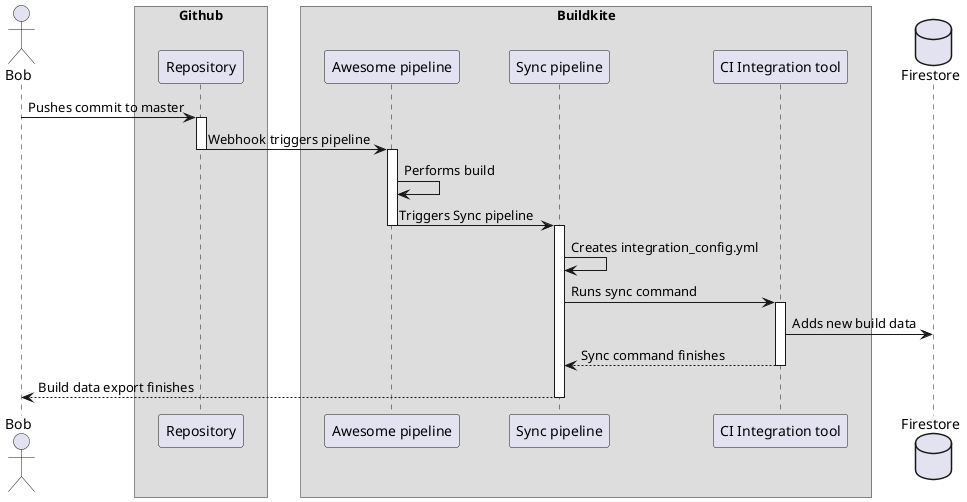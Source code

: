 @startuml buildkite_sequence_diagram
    skinparam ParticipantPadding 20
    skinparam BoxPadding 10

    actor Bob

    box Github
        participant Repository
    endbox

    box Buildkite
        participant "Awesome pipeline"
        participant "Sync pipeline"
        participant "CI Integration tool"
    endbox

    database "Firestore" as FS

    Bob -> Repository : Pushes commit to master
    activate Repository

    Repository -> "Awesome pipeline" : Webhook triggers pipeline
    deactivate Repository
    activate "Awesome pipeline"

    "Awesome pipeline" -> "Awesome pipeline" : Performs build
    "Awesome pipeline" -> "Sync pipeline" : Triggers Sync pipeline
    deactivate "Awesome pipeline"
    activate "Sync pipeline"

    "Sync pipeline" -> "Sync pipeline" : Creates integration_config.yml
    "Sync pipeline" -> "CI Integration tool" : Runs sync command
    activate "CI Integration tool"

    "CI Integration tool" -> FS : Adds new build data

    "CI Integration tool" --> "Sync pipeline" : Sync command finishes
    deactivate "CI Integration tool"

    "Sync pipeline" --> Bob : Build data export finishes
    deactivate "Sync pipeline"
@enduml

